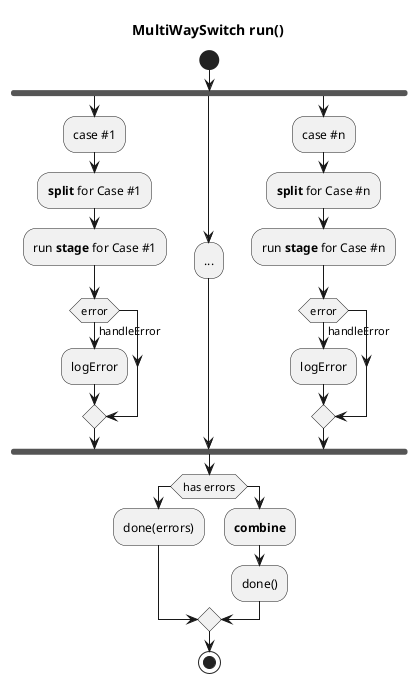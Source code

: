 @startuml

title MultiWaySwitch run()

start

fork
    :case #1;
    :**split** for Case #1;
    :run **stage** for Case #1;
    if(error) then (handleError)
        :logError;
    endif 
fork again
    :...;
fork again
    :case #n;
    :**split** for Case #n;
    :run **stage** for Case #n;
    if(error) then (handleError)
        :logError;
    endif 
end fork

if(has errors) 
    :done(errors);
else
    :**combine**;
    :done();
endif
stop

@enduml